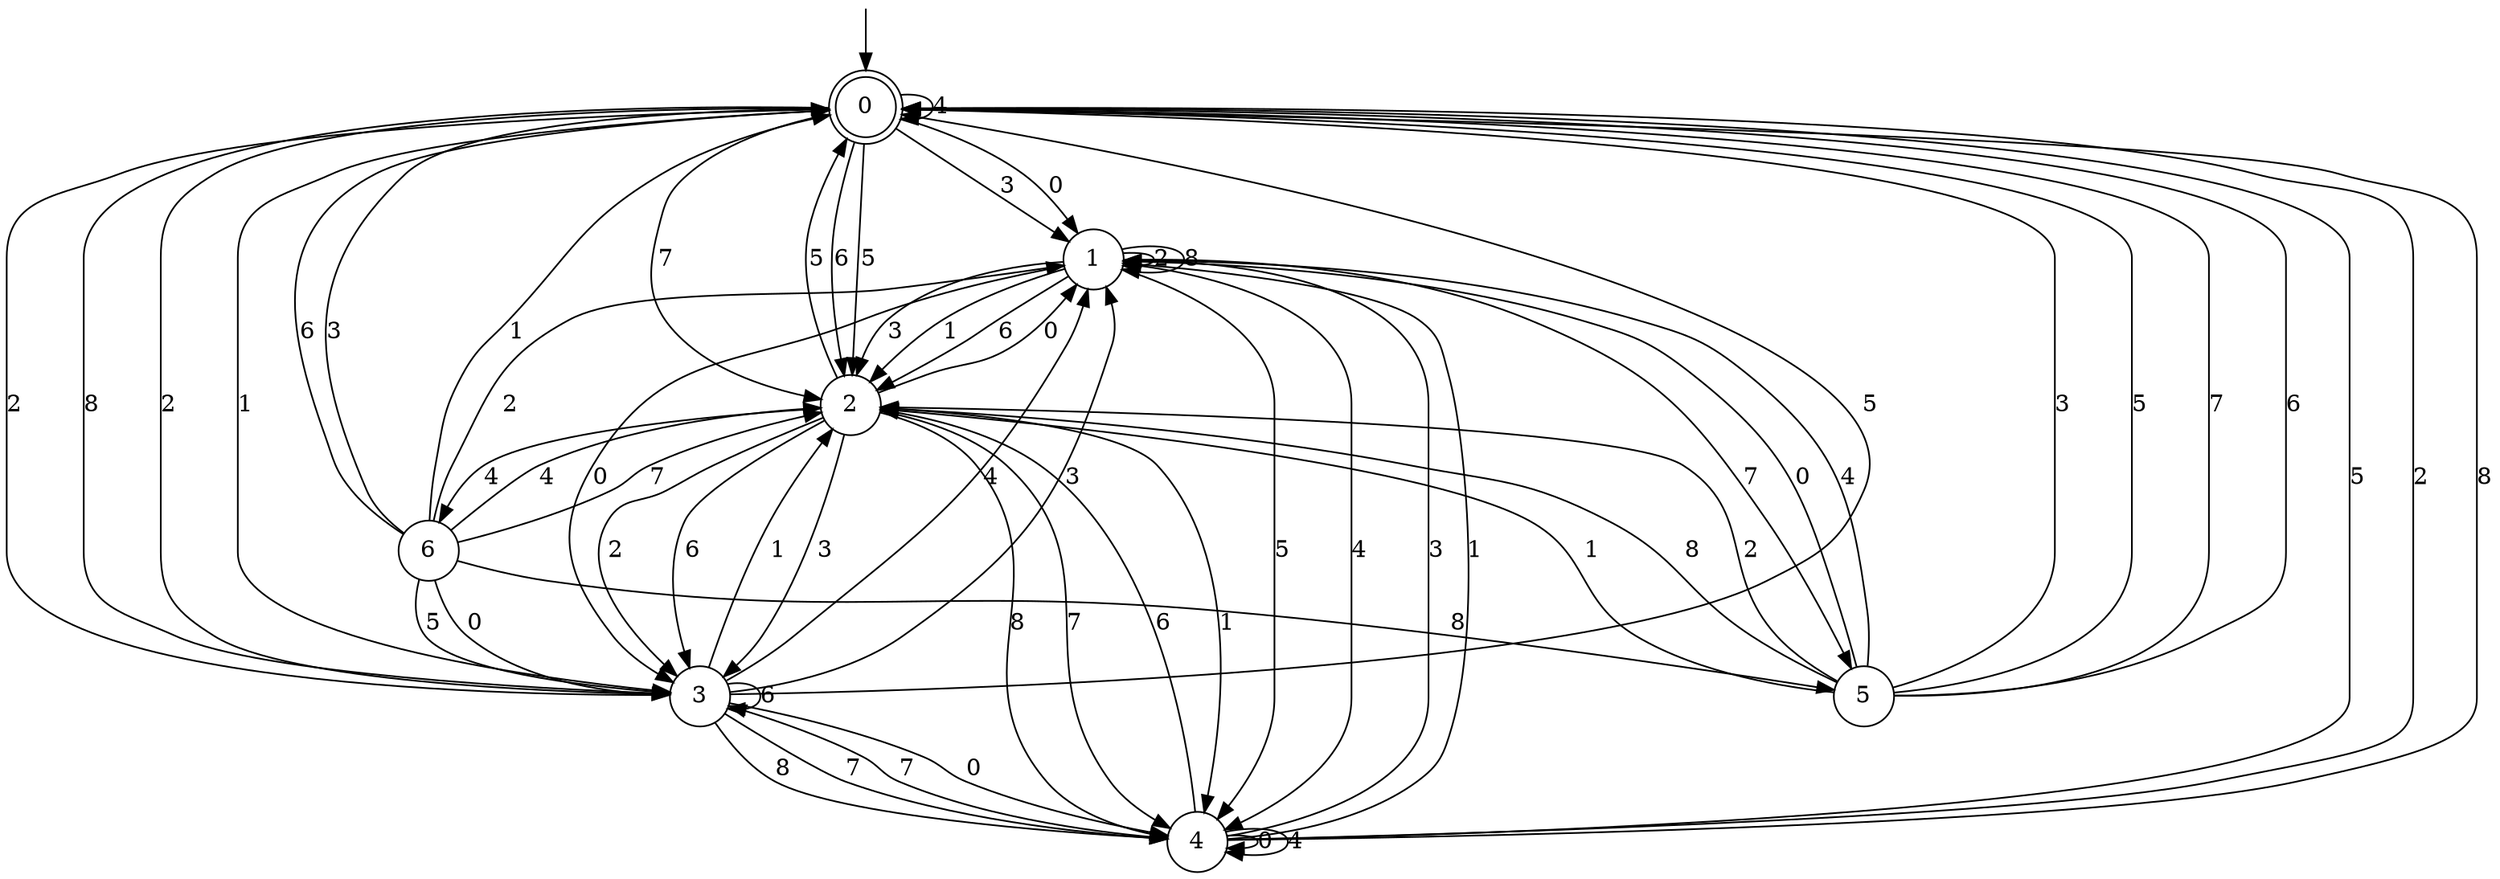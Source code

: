 digraph g {

	s0 [shape="doublecircle" label="0"];
	s1 [shape="circle" label="1"];
	s2 [shape="circle" label="2"];
	s3 [shape="circle" label="3"];
	s4 [shape="circle" label="4"];
	s5 [shape="circle" label="5"];
	s6 [shape="circle" label="6"];
	s0 -> s1 [label="3"];
	s0 -> s1 [label="0"];
	s0 -> s2 [label="5"];
	s0 -> s3 [label="2"];
	s0 -> s3 [label="1"];
	s0 -> s3 [label="8"];
	s0 -> s0 [label="4"];
	s0 -> s2 [label="7"];
	s0 -> s2 [label="6"];
	s1 -> s2 [label="3"];
	s1 -> s3 [label="0"];
	s1 -> s4 [label="5"];
	s1 -> s1 [label="2"];
	s1 -> s2 [label="1"];
	s1 -> s1 [label="8"];
	s1 -> s4 [label="4"];
	s1 -> s5 [label="7"];
	s1 -> s2 [label="6"];
	s2 -> s3 [label="3"];
	s2 -> s1 [label="0"];
	s2 -> s0 [label="5"];
	s2 -> s3 [label="2"];
	s2 -> s4 [label="1"];
	s2 -> s4 [label="8"];
	s2 -> s6 [label="4"];
	s2 -> s4 [label="7"];
	s2 -> s3 [label="6"];
	s3 -> s1 [label="3"];
	s3 -> s4 [label="0"];
	s3 -> s0 [label="5"];
	s3 -> s0 [label="2"];
	s3 -> s2 [label="1"];
	s3 -> s4 [label="8"];
	s3 -> s1 [label="4"];
	s3 -> s4 [label="7"];
	s3 -> s3 [label="6"];
	s4 -> s1 [label="3"];
	s4 -> s4 [label="0"];
	s4 -> s0 [label="5"];
	s4 -> s0 [label="2"];
	s4 -> s1 [label="1"];
	s4 -> s0 [label="8"];
	s4 -> s4 [label="4"];
	s4 -> s3 [label="7"];
	s4 -> s2 [label="6"];
	s5 -> s0 [label="3"];
	s5 -> s1 [label="0"];
	s5 -> s0 [label="5"];
	s5 -> s2 [label="2"];
	s5 -> s2 [label="1"];
	s5 -> s2 [label="8"];
	s5 -> s1 [label="4"];
	s5 -> s0 [label="7"];
	s5 -> s0 [label="6"];
	s6 -> s0 [label="3"];
	s6 -> s3 [label="0"];
	s6 -> s3 [label="5"];
	s6 -> s1 [label="2"];
	s6 -> s0 [label="1"];
	s6 -> s5 [label="8"];
	s6 -> s2 [label="4"];
	s6 -> s2 [label="7"];
	s6 -> s0 [label="6"];

__start0 [label="" shape="none" width="0" height="0"];
__start0 -> s0;

}
